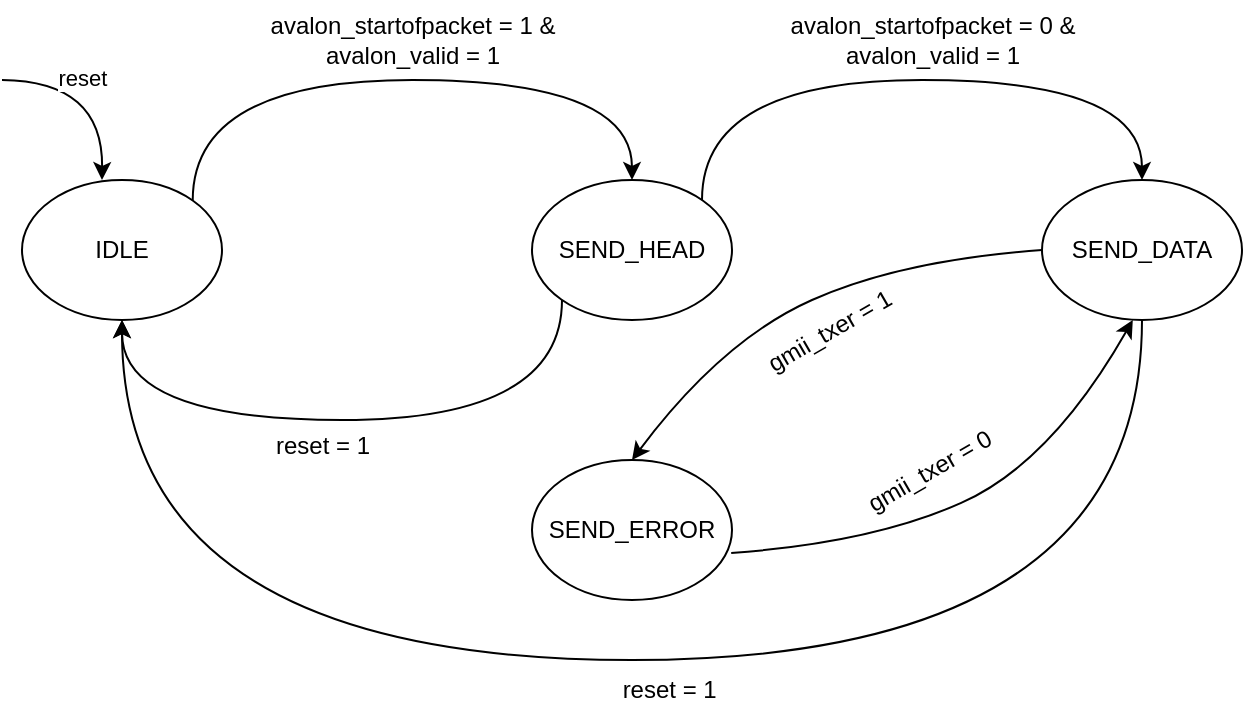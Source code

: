<mxfile version="25.0.3">
  <diagram name="Page-1" id="wEfPQp5MHhUuEuius-Ag">
    <mxGraphModel dx="1050" dy="565" grid="1" gridSize="10" guides="1" tooltips="1" connect="1" arrows="1" fold="1" page="1" pageScale="1" pageWidth="850" pageHeight="1100" math="0" shadow="0">
      <root>
        <mxCell id="0" />
        <mxCell id="1" parent="0" />
        <mxCell id="VJgUKefKqOD5Ap8GnU6C-6" value="" style="endArrow=classic;html=1;rounded=0;edgeStyle=orthogonalEdgeStyle;curved=1;fontStyle=0" parent="1" edge="1">
          <mxGeometry width="50" height="50" relative="1" as="geometry">
            <mxPoint x="60" y="230" as="sourcePoint" />
            <mxPoint x="110" y="280" as="targetPoint" />
          </mxGeometry>
        </mxCell>
        <mxCell id="VJgUKefKqOD5Ap8GnU6C-7" value="reset" style="edgeLabel;html=1;align=center;verticalAlign=middle;resizable=0;points=[];" parent="VJgUKefKqOD5Ap8GnU6C-6" vertex="1" connectable="0">
          <mxGeometry x="-0.321" y="2" relative="1" as="geometry">
            <mxPoint x="6" as="offset" />
          </mxGeometry>
        </mxCell>
        <mxCell id="VJgUKefKqOD5Ap8GnU6C-10" style="edgeStyle=orthogonalEdgeStyle;rounded=0;orthogonalLoop=1;jettySize=auto;html=1;exitX=1;exitY=0;exitDx=0;exitDy=0;entryX=0.5;entryY=0;entryDx=0;entryDy=0;elbow=vertical;curved=1;" parent="1" source="VJgUKefKqOD5Ap8GnU6C-1" target="VJgUKefKqOD5Ap8GnU6C-3" edge="1">
          <mxGeometry relative="1" as="geometry">
            <Array as="points">
              <mxPoint x="155" y="230" />
              <mxPoint x="375" y="230" />
            </Array>
          </mxGeometry>
        </mxCell>
        <mxCell id="VJgUKefKqOD5Ap8GnU6C-1" value="IDLE" style="ellipse;whiteSpace=wrap;html=1;" parent="1" vertex="1">
          <mxGeometry x="70" y="280" width="100" height="70" as="geometry" />
        </mxCell>
        <mxCell id="VJgUKefKqOD5Ap8GnU6C-3" value="SEND_HEAD" style="ellipse;whiteSpace=wrap;html=1;" parent="1" vertex="1">
          <mxGeometry x="325" y="280" width="100" height="70" as="geometry" />
        </mxCell>
        <mxCell id="VJgUKefKqOD5Ap8GnU6C-4" value="SEND_DATA" style="ellipse;whiteSpace=wrap;html=1;" parent="1" vertex="1">
          <mxGeometry x="580" y="280" width="100" height="70" as="geometry" />
        </mxCell>
        <mxCell id="VJgUKefKqOD5Ap8GnU6C-11" value="avalon_startofpacket = 1 &amp;amp;&lt;div&gt;avalon_valid = 1&lt;/div&gt;" style="text;html=1;align=center;verticalAlign=middle;resizable=0;points=[];autosize=1;strokeColor=none;fillColor=none;" parent="1" vertex="1">
          <mxGeometry x="180" y="190" width="170" height="40" as="geometry" />
        </mxCell>
        <mxCell id="VJgUKefKqOD5Ap8GnU6C-12" style="edgeStyle=orthogonalEdgeStyle;rounded=0;orthogonalLoop=1;jettySize=auto;html=1;exitX=1;exitY=0;exitDx=0;exitDy=0;entryX=0.5;entryY=0;entryDx=0;entryDy=0;elbow=vertical;curved=1;" parent="1" edge="1">
          <mxGeometry relative="1" as="geometry">
            <mxPoint x="410" y="290" as="sourcePoint" />
            <mxPoint x="630" y="280" as="targetPoint" />
            <Array as="points">
              <mxPoint x="410" y="230" />
              <mxPoint x="630" y="230" />
            </Array>
          </mxGeometry>
        </mxCell>
        <mxCell id="VJgUKefKqOD5Ap8GnU6C-13" style="edgeStyle=orthogonalEdgeStyle;rounded=0;orthogonalLoop=1;jettySize=auto;html=1;exitX=1;exitY=0;exitDx=0;exitDy=0;entryX=0.5;entryY=0;entryDx=0;entryDy=0;elbow=vertical;curved=1;" parent="1" edge="1">
          <mxGeometry relative="1" as="geometry">
            <mxPoint x="340" y="340" as="sourcePoint" />
            <mxPoint x="120" y="350" as="targetPoint" />
            <Array as="points">
              <mxPoint x="340" y="400" />
              <mxPoint x="120" y="400" />
            </Array>
          </mxGeometry>
        </mxCell>
        <mxCell id="VJgUKefKqOD5Ap8GnU6C-15" value="reset = 1" style="text;html=1;align=center;verticalAlign=middle;resizable=0;points=[];autosize=1;strokeColor=none;fillColor=none;" parent="1" vertex="1">
          <mxGeometry x="185" y="398" width="70" height="30" as="geometry" />
        </mxCell>
        <mxCell id="VJgUKefKqOD5Ap8GnU6C-16" style="edgeStyle=orthogonalEdgeStyle;rounded=0;orthogonalLoop=1;jettySize=auto;html=1;exitX=1;exitY=0;exitDx=0;exitDy=0;elbow=vertical;curved=1;" parent="1" target="VJgUKefKqOD5Ap8GnU6C-1" edge="1">
          <mxGeometry relative="1" as="geometry">
            <mxPoint x="630" y="350" as="sourcePoint" />
            <mxPoint x="410" y="360" as="targetPoint" />
            <Array as="points">
              <mxPoint x="630" y="520" />
              <mxPoint x="120" y="520" />
            </Array>
          </mxGeometry>
        </mxCell>
        <mxCell id="VJgUKefKqOD5Ap8GnU6C-17" value="reset = 1&amp;nbsp;" style="text;html=1;align=center;verticalAlign=middle;resizable=0;points=[];autosize=1;strokeColor=none;fillColor=none;" parent="1" vertex="1">
          <mxGeometry x="360" y="520" width="70" height="30" as="geometry" />
        </mxCell>
        <mxCell id="VJgUKefKqOD5Ap8GnU6C-18" value="SEND_ERROR" style="ellipse;whiteSpace=wrap;html=1;" parent="1" vertex="1">
          <mxGeometry x="325" y="420" width="100" height="70" as="geometry" />
        </mxCell>
        <mxCell id="VJgUKefKqOD5Ap8GnU6C-20" value="" style="curved=1;endArrow=classic;html=1;rounded=0;exitX=0;exitY=0.5;exitDx=0;exitDy=0;entryX=0.5;entryY=0;entryDx=0;entryDy=0;" parent="1" source="VJgUKefKqOD5Ap8GnU6C-4" target="VJgUKefKqOD5Ap8GnU6C-18" edge="1">
          <mxGeometry width="50" height="50" relative="1" as="geometry">
            <mxPoint x="520" y="410" as="sourcePoint" />
            <mxPoint x="470" y="360" as="targetPoint" />
            <Array as="points">
              <mxPoint x="510" y="320" />
              <mxPoint x="420" y="360" />
            </Array>
          </mxGeometry>
        </mxCell>
        <mxCell id="VJgUKefKqOD5Ap8GnU6C-21" value="gmii_txer = 1&amp;nbsp;" style="text;html=1;align=center;verticalAlign=middle;resizable=0;points=[];autosize=1;strokeColor=none;fillColor=none;rotation=-30;" parent="1" vertex="1">
          <mxGeometry x="425" y="340" width="100" height="30" as="geometry" />
        </mxCell>
        <mxCell id="xDrm7gzrvacvaZtxpD7F-2" value="avalon_startofpacket = 0 &amp;amp;&lt;div&gt;avalon_valid = 1&lt;/div&gt;" style="text;html=1;align=center;verticalAlign=middle;resizable=0;points=[];autosize=1;strokeColor=none;fillColor=none;" vertex="1" parent="1">
          <mxGeometry x="440" y="190" width="170" height="40" as="geometry" />
        </mxCell>
        <mxCell id="xDrm7gzrvacvaZtxpD7F-3" value="" style="curved=1;endArrow=classic;html=1;rounded=0;exitX=0;exitY=0.5;exitDx=0;exitDy=0;entryX=0.308;entryY=0.986;entryDx=0;entryDy=0;entryPerimeter=0;" edge="1" parent="1">
          <mxGeometry width="50" height="50" relative="1" as="geometry">
            <mxPoint x="424.6" y="466.48" as="sourcePoint" />
            <mxPoint x="625.4" y="350" as="targetPoint" />
            <Array as="points">
              <mxPoint x="494.6" y="461.48" />
              <mxPoint x="584.6" y="421.48" />
            </Array>
          </mxGeometry>
        </mxCell>
        <mxCell id="xDrm7gzrvacvaZtxpD7F-4" value="gmii_txer = 0&amp;nbsp;" style="text;html=1;align=center;verticalAlign=middle;resizable=0;points=[];autosize=1;strokeColor=none;fillColor=none;rotation=-30;" vertex="1" parent="1">
          <mxGeometry x="475" y="410" width="100" height="30" as="geometry" />
        </mxCell>
      </root>
    </mxGraphModel>
  </diagram>
</mxfile>
